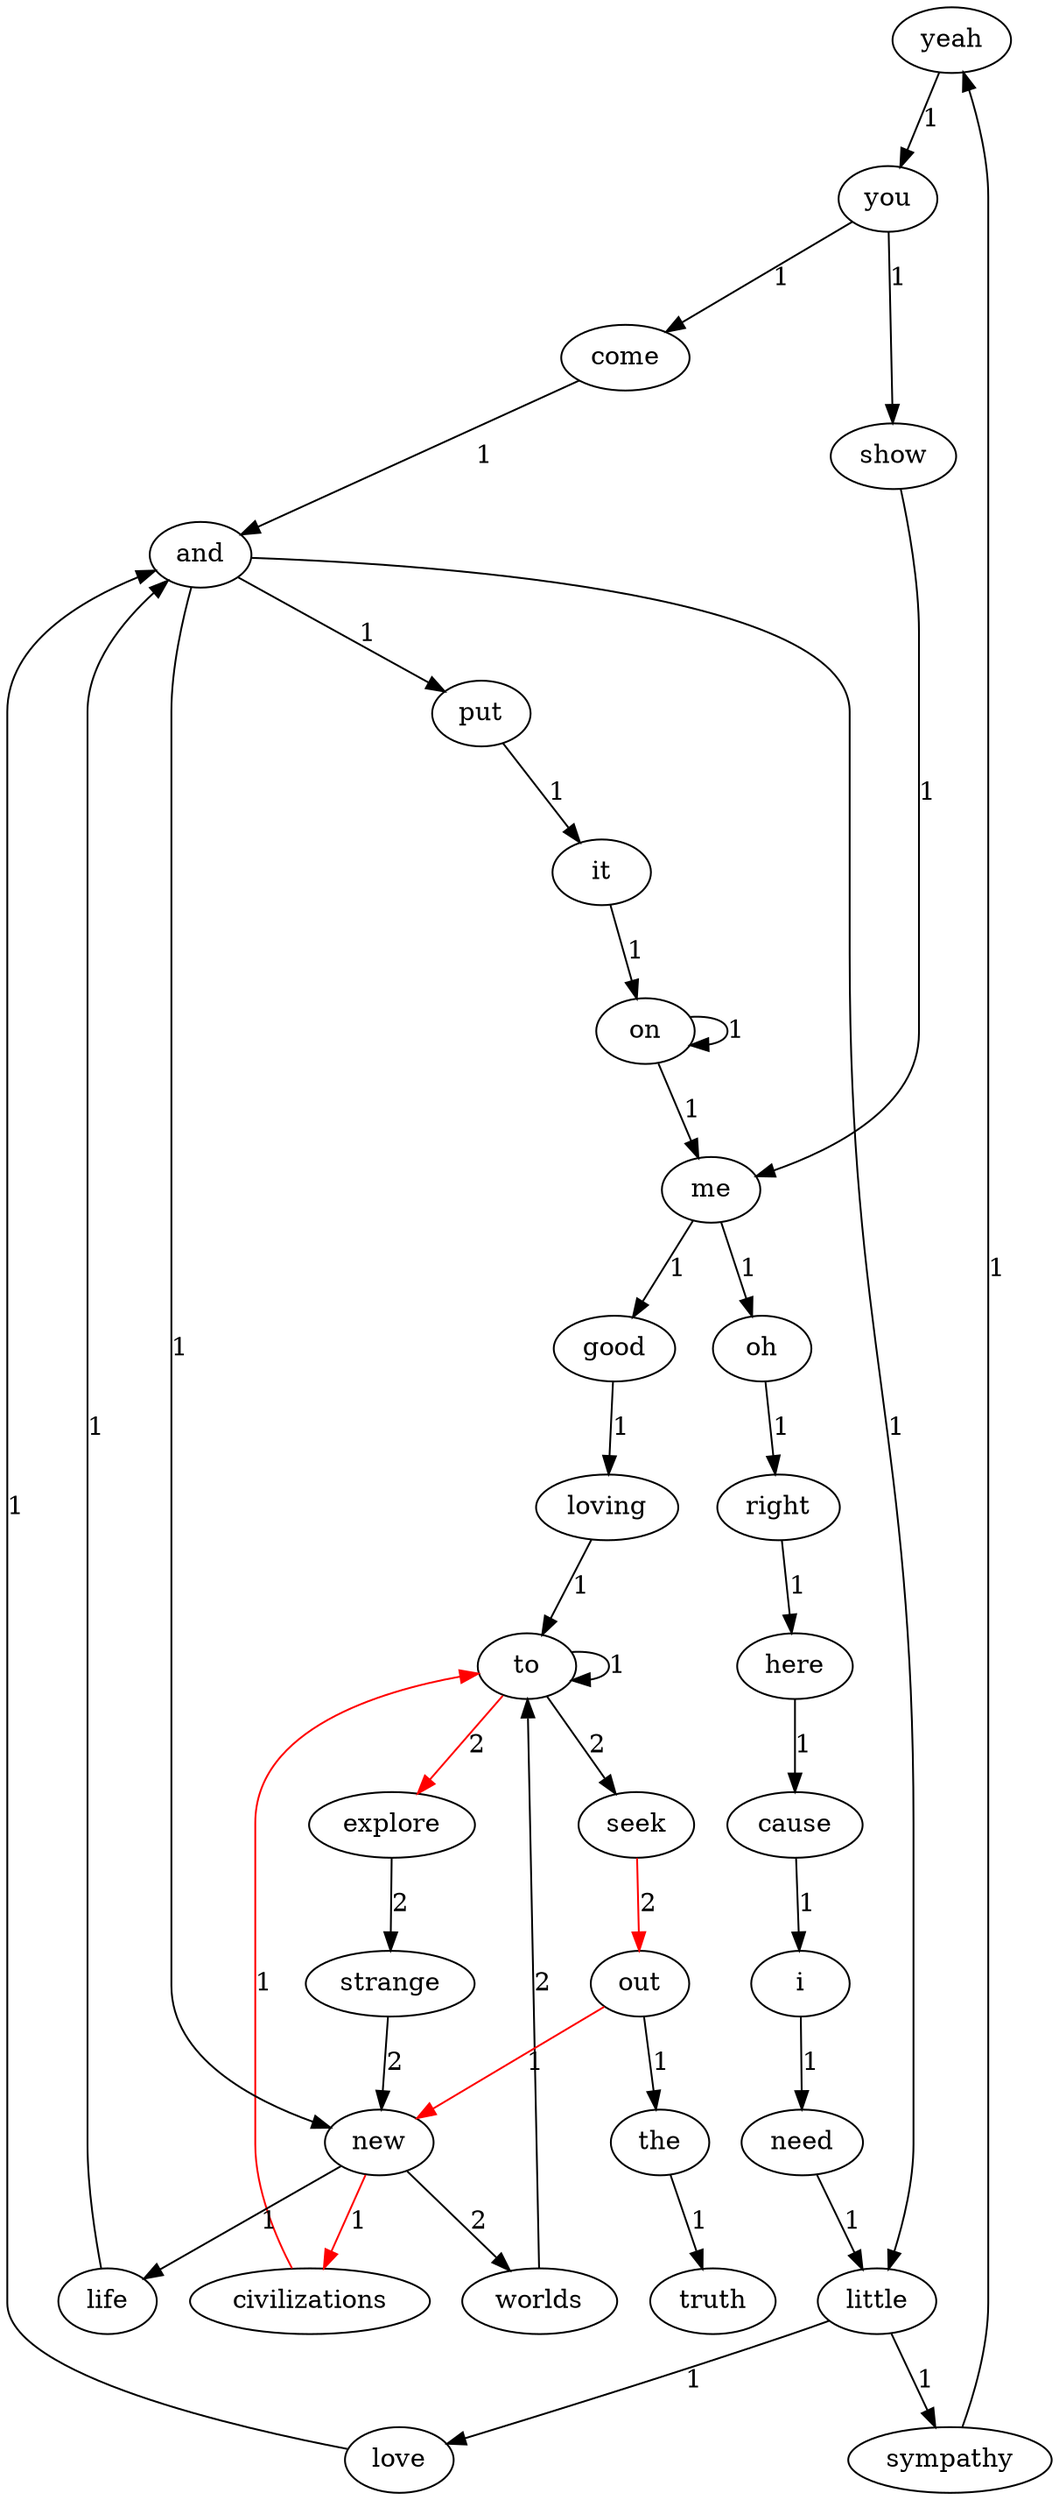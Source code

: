 digraph path1{
yeah;
good;
put;
me;
civilizations;
you;
new;
need;
come;
it;
strange;
loving;
little;
here;
love;
worlds;
show;
cause;
seek;
life;
out;
and;
oh;
sympathy;
on;
explore;
i;
right;
the;
truth;
to;
yeah->you[ label = "1" ];
good->loving[ label = "1" ];
put->it[ label = "1" ];
me->oh[ label = "1" ];
me->good[ label = "1" ];
civilizations->to[ label = "1", color="red" ];
you->come[ label = "1" ];
you->show[ label = "1" ];
new->worlds[ label = "2" ];
new->life[ label = "1" ];
new->civilizations[ label = "1", color="red" ];
need->little[ label = "1" ];
come->and[ label = "1" ];
it->on[ label = "1" ];
strange->new[ label = "2" ];
loving->to[ label = "1" ];
little->love[ label = "1" ];
little->sympathy[ label = "1" ];
here->cause[ label = "1" ];
love->and[ label = "1" ];
worlds->to[ label = "2" ];
show->me[ label = "1" ];
cause->i[ label = "1" ];
seek->out[ label = "2", color="red" ];
life->and[ label = "1" ];
out->new[ label = "1", color="red" ];
out->the[ label = "1" ];
and->put[ label = "1" ];
and->little[ label = "1" ];
and->new[ label = "1" ];
oh->right[ label = "1" ];
sympathy->yeah[ label = "1" ];
on->on[ label = "1" ];
on->me[ label = "1" ];
explore->strange[ label = "2" ];
i->need[ label = "1" ];
right->here[ label = "1" ];
the->truth[ label = "1" ];
to->explore[ label = "2", color="red" ];
to->seek[ label = "2" ];
to->to[ label = "1" ];
}